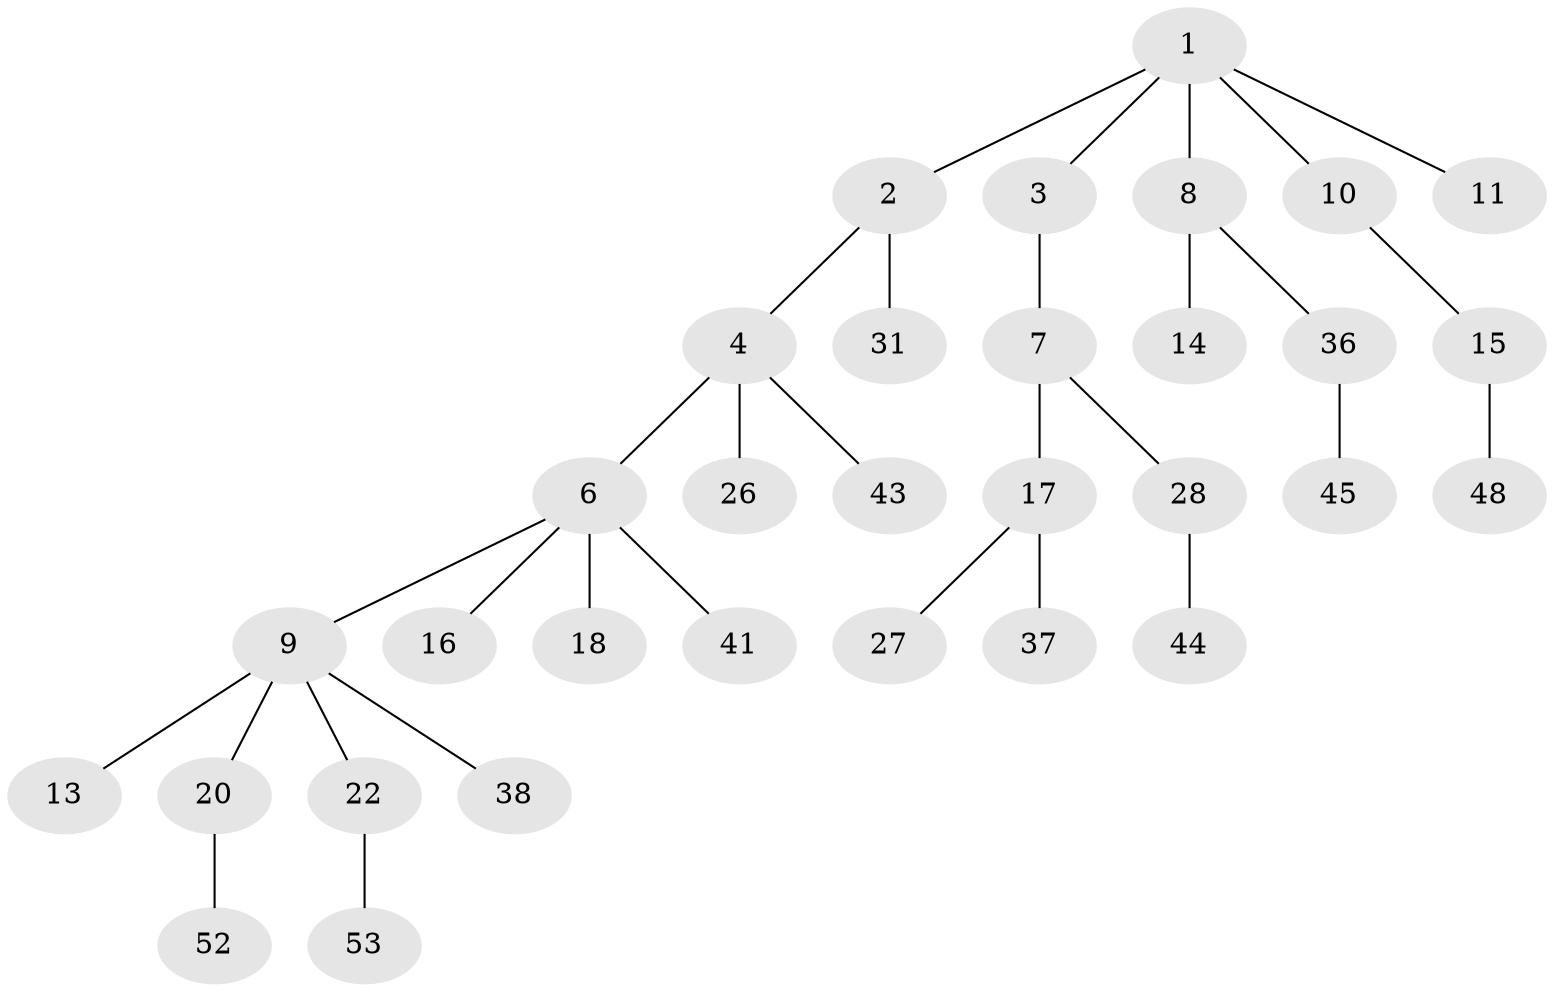 // original degree distribution, {4: 0.07407407407407407, 3: 0.1111111111111111, 5: 0.037037037037037035, 6: 0.018518518518518517, 2: 0.2777777777777778, 1: 0.48148148148148145}
// Generated by graph-tools (version 1.1) at 2025/42/03/06/25 10:42:04]
// undirected, 32 vertices, 31 edges
graph export_dot {
graph [start="1"]
  node [color=gray90,style=filled];
  1 [super="+5"];
  2 [super="+24"];
  3 [super="+29"];
  4 [super="+35"];
  6 [super="+23"];
  7 [super="+32"];
  8 [super="+21"];
  9 [super="+19"];
  10 [super="+12"];
  11 [super="+33"];
  13 [super="+47"];
  14 [super="+50"];
  15 [super="+30"];
  16 [super="+40"];
  17 [super="+54"];
  18;
  20 [super="+46"];
  22 [super="+25"];
  26;
  27 [super="+34"];
  28 [super="+39"];
  31;
  36 [super="+42"];
  37;
  38;
  41;
  43 [super="+51"];
  44;
  45 [super="+49"];
  48;
  52;
  53;
  1 -- 2;
  1 -- 3;
  1 -- 8;
  1 -- 10;
  1 -- 11;
  2 -- 4;
  2 -- 31;
  3 -- 7;
  4 -- 6;
  4 -- 26;
  4 -- 43;
  6 -- 9;
  6 -- 16;
  6 -- 18;
  6 -- 41;
  7 -- 17;
  7 -- 28;
  8 -- 14;
  8 -- 36;
  9 -- 13;
  9 -- 20;
  9 -- 22;
  9 -- 38;
  10 -- 15;
  15 -- 48;
  17 -- 27;
  17 -- 37;
  20 -- 52;
  22 -- 53;
  28 -- 44;
  36 -- 45;
}
